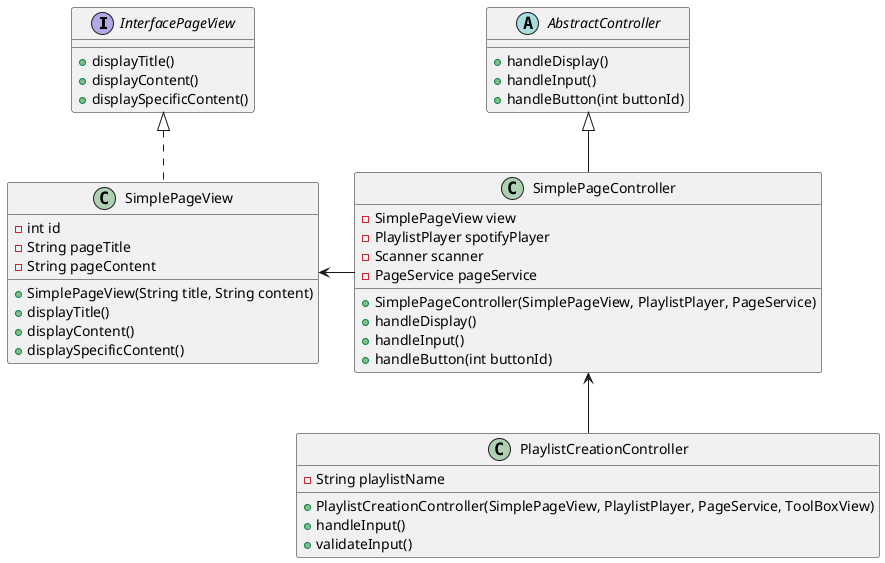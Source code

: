 @startuml

interface InterfacePageView {
  + displayTitle()
  + displayContent()
  + displaySpecificContent()
}

abstract AbstractController {
  + handleDisplay()
  + handleInput()
  + handleButton(int buttonId)
}

class SimplePageView {
  - int id
  - String pageTitle
  - String pageContent
  + SimplePageView(String title, String content)
  + displayTitle()
  + displayContent()
  + displaySpecificContent()
}

class SimplePageController {
  - SimplePageView view
  - PlaylistPlayer spotifyPlayer
  - Scanner scanner
  - PageService pageService
  + SimplePageController(SimplePageView, PlaylistPlayer, PageService)
  + handleDisplay()
  + handleInput()
  + handleButton(int buttonId)
}

class PlaylistCreationController {
  - String playlistName
  + PlaylistCreationController(SimplePageView, PlaylistPlayer, PageService, ToolBoxView)
  + handleInput()
  + validateInput()
}

InterfacePageView <|.. SimplePageView
AbstractController <|-- SimplePageController
SimplePageController <-- PlaylistCreationController
SimplePageController -l-> SimplePageView

@enduml
